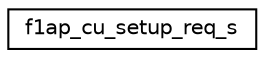 digraph "Graphical Class Hierarchy"
{
 // LATEX_PDF_SIZE
  edge [fontname="Helvetica",fontsize="10",labelfontname="Helvetica",labelfontsize="10"];
  node [fontname="Helvetica",fontsize="10",shape=record];
  rankdir="LR";
  Node0 [label="f1ap_cu_setup_req_s",height=0.2,width=0.4,color="black", fillcolor="white", style="filled",URL="$structf1ap__cu__setup__req__s.html",tooltip=" "];
}

